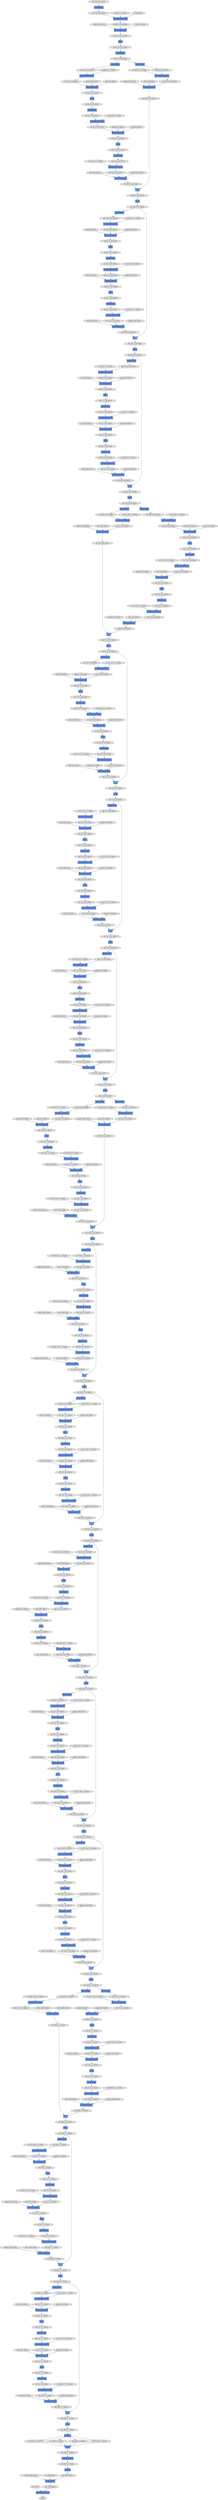 digraph graphname{rankdir=TB;47339534745680 [label="(64, 256, 4, 14), float32",shape="octagon",fillcolor="#E0E0E0",style="filled"];47339534942352 [label="(64, 2048, 2, 7), float32",shape="octagon",fillcolor="#E0E0E0",style="filled"];47339534909648 [label="(64, 512, 2, 7), float32",shape="octagon",fillcolor="#E0E0E0",style="filled"];47339534909776 [label="BatchNormalization",shape="record",fillcolor="#6495ED",style="filled"];47339534909904 [label="(64, 512, 2, 7), float32",shape="octagon",fillcolor="#E0E0E0",style="filled"];47337652355600 [label="W: (128, 512, 1, 1), float32",shape="octagon",fillcolor="#E0E0E0",style="filled"];47339534942928 [label="(64, 2048, 2, 7), float32",shape="octagon",fillcolor="#E0E0E0",style="filled"];47339534746384 [label="(64, 256, 4, 14), float32",shape="octagon",fillcolor="#E0E0E0",style="filled"];47339534943056 [label="(64, 2048, 2, 7), float32",shape="octagon",fillcolor="#E0E0E0",style="filled"];47339534910288 [label="(64, 512, 2, 7), float32",shape="octagon",fillcolor="#E0E0E0",style="filled"];47337586525008 [label="Convolution2DFunction",shape="record",fillcolor="#6495ED",style="filled"];47339534746512 [label="BatchNormalization",shape="record",fillcolor="#6495ED",style="filled"];47337652356048 [label="gamma: (128), float32",shape="octagon",fillcolor="#E0E0E0",style="filled"];47339534746640 [label="(64, 256, 4, 14), float32",shape="octagon",fillcolor="#E0E0E0",style="filled"];47339534746768 [label="BatchNormalization",shape="record",fillcolor="#6495ED",style="filled"];47339534943504 [label="(64, 2048, 2, 7), float32",shape="octagon",fillcolor="#E0E0E0",style="filled"];47339534746896 [label="(64, 256, 4, 14), float32",shape="octagon",fillcolor="#E0E0E0",style="filled"];47337652356368 [label="beta: (128), float32",shape="octagon",fillcolor="#E0E0E0",style="filled"];47339534943568 [label="(64), int32",shape="octagon",fillcolor="#E0E0E0",style="filled"];47339534910928 [label="Convolution2DFunction",shape="record",fillcolor="#6495ED",style="filled"];47339534943760 [label="(64, 2048, 2, 7), float32",shape="octagon",fillcolor="#E0E0E0",style="filled"];47339534910992 [label="(64, 512, 2, 7), float32",shape="octagon",fillcolor="#E0E0E0",style="filled"];47339534911120 [label="ReLU",shape="record",fillcolor="#6495ED",style="filled"];47339534747280 [label="(64, 256, 4, 14), float32",shape="octagon",fillcolor="#E0E0E0",style="filled"];47337652356752 [label="W: (128, 128, 3, 3), float32",shape="octagon",fillcolor="#E0E0E0",style="filled"];47339534911248 [label="(64, 512, 2, 7), float32",shape="octagon",fillcolor="#E0E0E0",style="filled"];47339534944080 [label="(64, 2048, 2, 7), float32",shape="octagon",fillcolor="#E0E0E0",style="filled"];47339534911376 [label="_ + _",shape="record",fillcolor="#6495ED",style="filled"];47339534944208 [label="(64, 2048, 8, 7), float32",shape="octagon",fillcolor="#E0E0E0",style="filled"];47339534911504 [label="(64, 512, 2, 7), float32",shape="octagon",fillcolor="#E0E0E0",style="filled"];47337652357200 [label="gamma: (128), float32",shape="octagon",fillcolor="#E0E0E0",style="filled"];47339534911696 [label="ReLU",shape="record",fillcolor="#6495ED",style="filled"];47339534911760 [label="HaloExchange",shape="record",fillcolor="#6495ED",style="filled"];47339534747920 [label="Convolution2DFunction",shape="record",fillcolor="#6495ED",style="filled"];47339534747984 [label="(64, 256, 4, 14), float32",shape="octagon",fillcolor="#E0E0E0",style="filled"];47339534911888 [label="(64, 2048, 2, 7), float32",shape="octagon",fillcolor="#E0E0E0",style="filled"];47337652357520 [label="beta: (128), float32",shape="octagon",fillcolor="#E0E0E0",style="filled"];47339534748112 [label="ReLU",shape="record",fillcolor="#6495ED",style="filled"];47339534944784 [label="LinearFunction",shape="record",fillcolor="#6495ED",style="filled"];47339534912016 [label="(64, 2048, 2, 7), float32",shape="octagon",fillcolor="#E0E0E0",style="filled"];47339534912080 [label="BatchNormalization",shape="record",fillcolor="#6495ED",style="filled"];47339534748240 [label="(64, 256, 4, 14), float32",shape="octagon",fillcolor="#E0E0E0",style="filled"];47339534944912 [label="(64, 2048, 2, 1), float32",shape="octagon",fillcolor="#E0E0E0",style="filled"];47339534748368 [label="_ + _",shape="record",fillcolor="#6495ED",style="filled"];47339534912272 [label="ReLU",shape="record",fillcolor="#6495ED",style="filled"];47337652357904 [label="W: (512, 128, 1, 1), float32",shape="octagon",fillcolor="#E0E0E0",style="filled"];47339534748496 [label="(64, 256, 4, 14), float32",shape="octagon",fillcolor="#E0E0E0",style="filled"];47339534945168 [label="(64, 1000), float32",shape="octagon",fillcolor="#E0E0E0",style="filled"];47339534912528 [label="Convolution2DFunction",shape="record",fillcolor="#6495ED",style="filled"];47339534748688 [label="ReLU",shape="record",fillcolor="#6495ED",style="filled"];47339534912592 [label="(64, 2048, 2, 7), float32",shape="octagon",fillcolor="#E0E0E0",style="filled"];47339534748752 [label="HaloExchange",shape="record",fillcolor="#6495ED",style="filled"];47339534748880 [label="(64, 1024, 4, 14), float32",shape="octagon",fillcolor="#E0E0E0",style="filled"];47337652358352 [label="gamma: (512), float32",shape="octagon",fillcolor="#E0E0E0",style="filled"];47339534945616 [label="(64, 4096), float32",shape="octagon",fillcolor="#E0E0E0",style="filled"];47339534749008 [label="(64, 1024, 4, 14), float32",shape="octagon",fillcolor="#E0E0E0",style="filled"];47339534749072 [label="BatchNormalization",shape="record",fillcolor="#6495ED",style="filled"];47337652358672 [label="beta: (512), float32",shape="octagon",fillcolor="#E0E0E0",style="filled"];47339534913104 [label="Concat",shape="record",fillcolor="#6495ED",style="filled"];47339534749264 [label="ReLU",shape="record",fillcolor="#6495ED",style="filled"];47339534913168 [label="(64, 2048, 2, 7), float32",shape="octagon",fillcolor="#E0E0E0",style="filled"];47337652223952 [label="gamma: (256), float32",shape="octagon",fillcolor="#E0E0E0",style="filled"];47339534946128 [label="float32",shape="octagon",fillcolor="#E0E0E0",style="filled"];47339534913360 [label="(64, 2048, 2, 7), float32",shape="octagon",fillcolor="#E0E0E0",style="filled"];47339534749520 [label="Convolution2DFunction",shape="record",fillcolor="#6495ED",style="filled"];47339534749584 [label="(64, 1024, 4, 14), float32",shape="octagon",fillcolor="#E0E0E0",style="filled"];47339534913488 [label="Convolution2DFunction",shape="record",fillcolor="#6495ED",style="filled"];47339527245904 [label="HaloExchange",shape="record",fillcolor="#6495ED",style="filled"];47339527245968 [label="ReLU",shape="record",fillcolor="#6495ED",style="filled"];47339534717136 [label="(64, 256, 4, 14), float32",shape="octagon",fillcolor="#E0E0E0",style="filled"];47339534717264 [label="BatchNormalization",shape="record",fillcolor="#6495ED",style="filled"];47337863582096 [label="gamma: (512), float32",shape="octagon",fillcolor="#E0E0E0",style="filled"];47339534717392 [label="(64, 256, 4, 14), float32",shape="octagon",fillcolor="#E0E0E0",style="filled"];47337591837200 [label="HaloExchange",shape="record",fillcolor="#6495ED",style="filled"];47339527246352 [label="BatchNormalization",shape="record",fillcolor="#6495ED",style="filled"];47339534717520 [label="Convolution2DFunction",shape="record",fillcolor="#6495ED",style="filled"];47339527246416 [label="(64, 64, 15, 56), float32",shape="octagon",fillcolor="#E0E0E0",style="filled"];47337591837328 [label="ReLU",shape="record",fillcolor="#6495ED",style="filled"];47337863582416 [label="beta: (512), float32",shape="octagon",fillcolor="#E0E0E0",style="filled"];47339534717648 [label="(64, 256, 4, 14), float32",shape="octagon",fillcolor="#E0E0E0",style="filled"];47339527246544 [label="HaloExchange",shape="record",fillcolor="#6495ED",style="filled"];47339534717968 [label="BatchNormalization",shape="record",fillcolor="#6495ED",style="filled"];47339527246864 [label="(64, 64, 15, 56), float32",shape="octagon",fillcolor="#E0E0E0",style="filled"];47337863582800 [label="W: (512, 512, 3, 3), float32",shape="octagon",fillcolor="#E0E0E0",style="filled"];47339534718032 [label="(64, 1024, 4, 14), float32",shape="octagon",fillcolor="#E0E0E0",style="filled"];47339527246992 [label="ReLU",shape="record",fillcolor="#6495ED",style="filled"];47339534718160 [label="(64, 512, 8, 28), float32",shape="octagon",fillcolor="#E0E0E0",style="filled"];47339534718224 [label="HaloExchange",shape="record",fillcolor="#6495ED",style="filled"];47339534718416 [label="BatchNormalization",shape="record",fillcolor="#6495ED",style="filled"];47337652289424 [label="W: (512, 256, 1, 1), float32",shape="octagon",fillcolor="#E0E0E0",style="filled"];47337863583248 [label="gamma: (512), float32",shape="octagon",fillcolor="#E0E0E0",style="filled"];47339527247440 [label="(64, 64, 15, 56), float32",shape="octagon",fillcolor="#E0E0E0",style="filled"];47339534718672 [label="ReLU",shape="record",fillcolor="#6495ED",style="filled"];47339534718736 [label="(64, 1024, 4, 14), float32",shape="octagon",fillcolor="#E0E0E0",style="filled"];47337863583568 [label="beta: (512), float32",shape="octagon",fillcolor="#E0E0E0",style="filled"];47339527247696 [label="(64, 64, 15, 56), float32",shape="octagon",fillcolor="#E0E0E0",style="filled"];47339534719120 [label="(64, 1024, 4, 14), float32",shape="octagon",fillcolor="#E0E0E0",style="filled"];47337863583952 [label="W: (2048, 512, 1, 1), float32",shape="octagon",fillcolor="#E0E0E0",style="filled"];47339534719184 [label="ReLU",shape="record",fillcolor="#6495ED",style="filled"];47339527248080 [label="HaloExchange",shape="record",fillcolor="#6495ED",style="filled"];47339534719248 [label="(64, 1024, 4, 14), float32",shape="octagon",fillcolor="#E0E0E0",style="filled"];47339527248144 [label="(64, 3, 62, 224), float32",shape="octagon",fillcolor="#E0E0E0",style="filled"];47339527248208 [label="Convolution2DFunction",shape="record",fillcolor="#6495ED",style="filled"];47339534719376 [label="(64, 1024, 4, 14), float32",shape="octagon",fillcolor="#E0E0E0",style="filled"];47339527248272 [label="Convolution2DFunction",shape="record",fillcolor="#6495ED",style="filled"];47339534719440 [label="Convolution2DFunction",shape="record",fillcolor="#6495ED",style="filled"];47339527248464 [label="(64, 64, 15, 56), float32",shape="octagon",fillcolor="#E0E0E0",style="filled"];47337863584400 [label="gamma: (2048), float32",shape="octagon",fillcolor="#E0E0E0",style="filled"];47339534719632 [label="Convolution2DFunction",shape="record",fillcolor="#6495ED",style="filled"];47339527248592 [label="ReLU",shape="record",fillcolor="#6495ED",style="filled"];47339527248784 [label="SoftmaxCrossEntropy",shape="record",fillcolor="#6495ED",style="filled"];47339534719888 [label="HaloExchange",shape="record",fillcolor="#6495ED",style="filled"];47337652132752 [label="W: (64, 3, 7, 7), float32",shape="octagon",fillcolor="#E0E0E0",style="filled"];47337863584720 [label="beta: (2048), float32",shape="octagon",fillcolor="#E0E0E0",style="filled"];47339534719952 [label="(64, 1024, 4, 14), float32",shape="octagon",fillcolor="#E0E0E0",style="filled"];47339527248848 [label="BatchNormalization",shape="record",fillcolor="#6495ED",style="filled"];47339527249232 [label="HaloExchange",shape="record",fillcolor="#6495ED",style="filled"];47339527249296 [label="Convolution2DFunction",shape="record",fillcolor="#6495ED",style="filled"];47339534720464 [label="HaloExchange",shape="record",fillcolor="#6495ED",style="filled"];47339527249360 [label="(64, 64, 31, 112), float32",shape="octagon",fillcolor="#E0E0E0",style="filled"];47337652133328 [label="gamma: (64), float32",shape="octagon",fillcolor="#E0E0E0",style="filled"];47337863585296 [label="W: (512, 2048, 1, 1), float32",shape="octagon",fillcolor="#E0E0E0",style="filled"];47339534720528 [label="(64, 1024, 4, 14), float32",shape="octagon",fillcolor="#E0E0E0",style="filled"];47339527249424 [label="(64, 64, 31, 112), float32",shape="octagon",fillcolor="#E0E0E0",style="filled"];47339527249552 [label="(64, 64, 31, 112), float32",shape="octagon",fillcolor="#E0E0E0",style="filled"];47339527249616 [label="Convolution2DFunction",shape="record",fillcolor="#6495ED",style="filled"];47339534720784 [label="HaloExchange",shape="record",fillcolor="#6495ED",style="filled"];47337652133648 [label="beta: (64), float32",shape="octagon",fillcolor="#E0E0E0",style="filled"];47339527249744 [label="(64, 64, 15, 56), float32",shape="octagon",fillcolor="#E0E0E0",style="filled"];47339527249808 [label="BatchNormalization",shape="record",fillcolor="#6495ED",style="filled"];47339534720976 [label="ReLU",shape="record",fillcolor="#6495ED",style="filled"];47337863585744 [label="gamma: (512), float32",shape="octagon",fillcolor="#E0E0E0",style="filled"];47339527249872 [label="(64, 64, 15, 56), float32",shape="octagon",fillcolor="#E0E0E0",style="filled"];47339534819408 [label="(64, 256, 4, 14), float32",shape="octagon",fillcolor="#E0E0E0",style="filled"];47339534786704 [label="HaloExchange",shape="record",fillcolor="#6495ED",style="filled"];47339534885072 [label="BatchNormalization",shape="record",fillcolor="#6495ED",style="filled"];47339534819536 [label="BatchNormalization",shape="record",fillcolor="#6495ED",style="filled"];47339534885136 [label="(64, 2048, 2, 7), float32",shape="octagon",fillcolor="#E0E0E0",style="filled"];47337863520528 [label="gamma: (256), float32",shape="octagon",fillcolor="#E0E0E0",style="filled"];47339534786832 [label="(64, 1024, 4, 14), float32",shape="octagon",fillcolor="#E0E0E0",style="filled"];47339534819664 [label="(64, 256, 4, 14), float32",shape="octagon",fillcolor="#E0E0E0",style="filled"];47339534688592 [label="Convolution2DFunction",shape="record",fillcolor="#6495ED",style="filled"];47339534885264 [label="(64, 1024, 4, 14), float32",shape="octagon",fillcolor="#E0E0E0",style="filled"];47339534786960 [label="(64, 1024, 4, 14), float32",shape="octagon",fillcolor="#E0E0E0",style="filled"];47339534688656 [label="(64, 512, 8, 28), float32",shape="octagon",fillcolor="#E0E0E0",style="filled"];47339534885328 [label="HaloExchange",shape="record",fillcolor="#6495ED",style="filled"];47337863520848 [label="beta: (256), float32",shape="octagon",fillcolor="#E0E0E0",style="filled"];47339534688848 [label="(64, 512, 8, 28), float32",shape="octagon",fillcolor="#E0E0E0",style="filled"];47339534885520 [label="BatchNormalization",shape="record",fillcolor="#6495ED",style="filled"];47339534787216 [label="Convolution2DFunction",shape="record",fillcolor="#6495ED",style="filled"];47339534820048 [label="(64, 256, 4, 14), float32",shape="octagon",fillcolor="#E0E0E0",style="filled"];47339534885776 [label="HaloExchange",shape="record",fillcolor="#6495ED",style="filled"];47339534787472 [label="BatchNormalization",shape="record",fillcolor="#6495ED",style="filled"];47339534885840 [label="(64, 2048, 2, 7), float32",shape="octagon",fillcolor="#E0E0E0",style="filled"];47337863521232 [label="W: (256, 256, 3, 3), float32",shape="octagon",fillcolor="#E0E0E0",style="filled"];47339534787536 [label="(64, 1024, 4, 14), float32",shape="octagon",fillcolor="#E0E0E0",style="filled"];47339534689232 [label="(64, 128, 8, 28), float32",shape="octagon",fillcolor="#E0E0E0",style="filled"];47339534886224 [label="(64, 2048, 2, 7), float32",shape="octagon",fillcolor="#E0E0E0",style="filled"];47339534689616 [label="ReLU",shape="record",fillcolor="#6495ED",style="filled"];47339534820752 [label="(64, 256, 4, 14), float32",shape="octagon",fillcolor="#E0E0E0",style="filled"];47337863521680 [label="gamma: (256), float32",shape="octagon",fillcolor="#E0E0E0",style="filled"];47339534886352 [label="(64, 2048, 2, 7), float32",shape="octagon",fillcolor="#E0E0E0",style="filled"];47339534788048 [label="HaloExchange",shape="record",fillcolor="#6495ED",style="filled"];47339534820880 [label="Convolution2DFunction",shape="record",fillcolor="#6495ED",style="filled"];47339534788112 [label="(64, 1024, 4, 14), float32",shape="octagon",fillcolor="#E0E0E0",style="filled"];47339534886480 [label="(64, 2048, 2, 7), float32",shape="octagon",fillcolor="#E0E0E0",style="filled"];47339534689872 [label="BatchNormalization",shape="record",fillcolor="#6495ED",style="filled"];47339534886544 [label="BatchNormalization",shape="record",fillcolor="#6495ED",style="filled"];47339534821008 [label="(64, 256, 4, 14), float32",shape="octagon",fillcolor="#E0E0E0",style="filled"];47339534689936 [label="(64, 128, 8, 28), float32",shape="octagon",fillcolor="#E0E0E0",style="filled"];47337863522000 [label="beta: (256), float32",shape="octagon",fillcolor="#E0E0E0",style="filled"];47339534788304 [label="(64, 1024, 4, 14), float32",shape="octagon",fillcolor="#E0E0E0",style="filled"];47339534690064 [label="Convolution2DFunction",shape="record",fillcolor="#6495ED",style="filled"];47339534886736 [label="Convolution2DFunction",shape="record",fillcolor="#6495ED",style="filled"];47339534821264 [label="(64, 256, 4, 14), float32",shape="octagon",fillcolor="#E0E0E0",style="filled"];47339534690192 [label="(64, 128, 8, 28), float32",shape="octagon",fillcolor="#E0E0E0",style="filled"];47339534788624 [label="ReLU",shape="record",fillcolor="#6495ED",style="filled"];47339534690320 [label="HaloExchange",shape="record",fillcolor="#6495ED",style="filled"];47339534886992 [label="HaloExchange",shape="record",fillcolor="#6495ED",style="filled"];47339534821456 [label="ReLU",shape="record",fillcolor="#6495ED",style="filled"];47337863522384 [label="W: (1024, 256, 1, 1), float32",shape="octagon",fillcolor="#E0E0E0",style="filled"];47339534788688 [label="(64, 256, 4, 14), float32",shape="octagon",fillcolor="#E0E0E0",style="filled"];47339534887056 [label="(64, 2048, 2, 7), float32",shape="octagon",fillcolor="#E0E0E0",style="filled"];47339534821520 [label="HaloExchange",shape="record",fillcolor="#6495ED",style="filled"];47339534690448 [label="(64, 128, 8, 28), float32",shape="octagon",fillcolor="#E0E0E0",style="filled"];47339534821584 [label="ReLU",shape="record",fillcolor="#6495ED",style="filled"];47339534821648 [label="(64, 1024, 4, 14), float32",shape="octagon",fillcolor="#E0E0E0",style="filled"];47339534821776 [label="(64, 1024, 4, 14), float32",shape="octagon",fillcolor="#E0E0E0",style="filled"];47339534821840 [label="BatchNormalization",shape="record",fillcolor="#6495ED",style="filled"];47339534789072 [label="Convolution2DFunction",shape="record",fillcolor="#6495ED",style="filled"];47339534690768 [label="HaloExchange",shape="record",fillcolor="#6495ED",style="filled"];47337863522832 [label="gamma: (1024), float32",shape="octagon",fillcolor="#E0E0E0",style="filled"];47339534690832 [label="(64, 128, 8, 28), float32",shape="octagon",fillcolor="#E0E0E0",style="filled"];47339534887568 [label="HaloExchange",shape="record",fillcolor="#6495ED",style="filled"];47339534822032 [label="ReLU",shape="record",fillcolor="#6495ED",style="filled"];47339534887632 [label="(64, 2048, 2, 7), float32",shape="octagon",fillcolor="#E0E0E0",style="filled"];47339534789328 [label="BatchNormalization",shape="record",fillcolor="#6495ED",style="filled"];47339534789392 [label="(64, 256, 4, 14), float32",shape="octagon",fillcolor="#E0E0E0",style="filled"];47337863523152 [label="beta: (1024), float32",shape="octagon",fillcolor="#E0E0E0",style="filled"];47339534822288 [label="Convolution2DFunction",shape="record",fillcolor="#6495ED",style="filled"];47339534789520 [label="_ + _",shape="record",fillcolor="#6495ED",style="filled"];47339534691216 [label="Convolution2DFunction",shape="record",fillcolor="#6495ED",style="filled"];47339534822352 [label="(64, 1024, 4, 14), float32",shape="octagon",fillcolor="#E0E0E0",style="filled"];47337866832848 [label="BatchNormalization",shape="record",fillcolor="#6495ED",style="filled"];47339534789648 [label="(64, 256, 4, 14), float32",shape="octagon",fillcolor="#E0E0E0",style="filled"];47339534888080 [label="ReLU",shape="record",fillcolor="#6495ED",style="filled"];47339534789776 [label="HaloExchange",shape="record",fillcolor="#6495ED",style="filled"];47339534691472 [label="BatchNormalization",shape="record",fillcolor="#6495ED",style="filled"];47339534888144 [label="(64, 512, 2, 7), float32",shape="octagon",fillcolor="#E0E0E0",style="filled"];47339534691536 [label="(64, 128, 8, 28), float32",shape="octagon",fillcolor="#E0E0E0",style="filled"];47339534789904 [label="(64, 256, 4, 14), float32",shape="octagon",fillcolor="#E0E0E0",style="filled"];47339534822864 [label="ReLU",shape="record",fillcolor="#6495ED",style="filled"];47337863523792 [label="W: (256, 1024, 1, 1), float32",shape="octagon",fillcolor="#E0E0E0",style="filled"];47339534691792 [label="(64, 128, 8, 28), float32",shape="octagon",fillcolor="#E0E0E0",style="filled"];47337866833360 [label="HaloExchange",shape="record",fillcolor="#6495ED",style="filled"];47339534822928 [label="(64, 1024, 4, 14), float32",shape="octagon",fillcolor="#E0E0E0",style="filled"];47339534888528 [label="ReLU",shape="record",fillcolor="#6495ED",style="filled"];47339534790224 [label="ReLU",shape="record",fillcolor="#6495ED",style="filled"];47339534691920 [label="_ + _",shape="record",fillcolor="#6495ED",style="filled"];47339534790288 [label="(64, 256, 4, 14), float32",shape="octagon",fillcolor="#E0E0E0",style="filled"];47339534823120 [label="(64, 1024, 4, 14), float32",shape="octagon",fillcolor="#E0E0E0",style="filled"];47339534692048 [label="(64, 128, 8, 28), float32",shape="octagon",fillcolor="#E0E0E0",style="filled"];47339534823184 [label="HaloExchange",shape="record",fillcolor="#6495ED",style="filled"];47339534888784 [label="Convolution2DFunction",shape="record",fillcolor="#6495ED",style="filled"];47339534823248 [label="Convolution2DFunction",shape="record",fillcolor="#6495ED",style="filled"];47339534888848 [label="(64, 512, 2, 7), float32",shape="octagon",fillcolor="#E0E0E0",style="filled"];47337863524240 [label="gamma: (256), float32",shape="octagon",fillcolor="#E0E0E0",style="filled"];47339534692304 [label="ReLU",shape="record",fillcolor="#6495ED",style="filled"];47337863458896 [label="gamma: (1024), float32",shape="octagon",fillcolor="#E0E0E0",style="filled"];47339527942224 [label="(64, 512, 8, 28), float32",shape="octagon",fillcolor="#E0E0E0",style="filled"];47339527942288 [label="(64, 512, 8, 28), float32",shape="octagon",fillcolor="#E0E0E0",style="filled"];47339527286928 [label="_ + _",shape="record",fillcolor="#6495ED",style="filled"];47339527942352 [label="(64, 512, 8, 28), float32",shape="octagon",fillcolor="#E0E0E0",style="filled"];47339527942416 [label="BatchNormalization",shape="record",fillcolor="#6495ED",style="filled"];47337863557456 [label="W: (512, 512, 3, 3), float32",shape="octagon",fillcolor="#E0E0E0",style="filled"];47337652334928 [label="beta: (512), float32",shape="octagon",fillcolor="#E0E0E0",style="filled"];47339527287120 [label="ReLU",shape="record",fillcolor="#6495ED",style="filled"];47337863459216 [label="beta: (1024), float32",shape="octagon",fillcolor="#E0E0E0",style="filled"];47339527287248 [label="BatchNormalization",shape="record",fillcolor="#6495ED",style="filled"];47339527942736 [label="(64, 512, 8, 28), float32",shape="octagon",fillcolor="#E0E0E0",style="filled"];47339527287376 [label="(64, 256, 15, 56), float32",shape="octagon",fillcolor="#E0E0E0",style="filled"];47339527287440 [label="(64, 64, 15, 56), float32",shape="octagon",fillcolor="#E0E0E0",style="filled"];47339527942864 [label="HaloExchange",shape="record",fillcolor="#6495ED",style="filled"];47337863557904 [label="gamma: (512), float32",shape="octagon",fillcolor="#E0E0E0",style="filled"];47339527942928 [label="HaloExchange",shape="record",fillcolor="#6495ED",style="filled"];47339527942992 [label="(64, 512, 8, 28), float32",shape="octagon",fillcolor="#E0E0E0",style="filled"];47337652335504 [label="W: (128, 512, 1, 1), float32",shape="octagon",fillcolor="#E0E0E0",style="filled"];47337863459792 [label="W: (256, 1024, 1, 1), float32",shape="octagon",fillcolor="#E0E0E0",style="filled"];47339527943184 [label="(64, 128, 8, 28), float32",shape="octagon",fillcolor="#E0E0E0",style="filled"];47337863558224 [label="beta: (512), float32",shape="octagon",fillcolor="#E0E0E0",style="filled"];47339527287888 [label="(64, 256, 15, 56), float32",shape="octagon",fillcolor="#E0E0E0",style="filled"];47339527943312 [label="(64, 128, 8, 28), float32",shape="octagon",fillcolor="#E0E0E0",style="filled"];47337652335952 [label="gamma: (128), float32",shape="octagon",fillcolor="#E0E0E0",style="filled"];47337863460240 [label="gamma: (256), float32",shape="octagon",fillcolor="#E0E0E0",style="filled"];47337863558608 [label="W: (2048, 512, 1, 1), float32",shape="octagon",fillcolor="#E0E0E0",style="filled"];47339527943632 [label="Convolution2DFunction",shape="record",fillcolor="#6495ED",style="filled"];47339527288272 [label="(64, 64, 15, 56), float32",shape="octagon",fillcolor="#E0E0E0",style="filled"];47339527943696 [label="(64, 128, 8, 28), float32",shape="octagon",fillcolor="#E0E0E0",style="filled"];47339527288400 [label="(64, 64, 15, 56), float32",shape="octagon",fillcolor="#E0E0E0",style="filled"];47339527943824 [label="(64, 128, 8, 28), float32",shape="octagon",fillcolor="#E0E0E0",style="filled"];47337652336272 [label="beta: (128), float32",shape="octagon",fillcolor="#E0E0E0",style="filled"];47339527288464 [label="(64, 64, 15, 56), float32",shape="octagon",fillcolor="#E0E0E0",style="filled"];47337863460560 [label="beta: (256), float32",shape="octagon",fillcolor="#E0E0E0",style="filled"];47339527288528 [label="Convolution2DFunction",shape="record",fillcolor="#6495ED",style="filled"];47339527943952 [label="ReLU",shape="record",fillcolor="#6495ED",style="filled"];47339527288592 [label="(64, 64, 15, 56), float32",shape="octagon",fillcolor="#E0E0E0",style="filled"];47339527944016 [label="(64, 128, 8, 28), float32",shape="octagon",fillcolor="#E0E0E0",style="filled"];47339527288656 [label="HaloExchange",shape="record",fillcolor="#6495ED",style="filled"];47337863559056 [label="gamma: (2048), float32",shape="octagon",fillcolor="#E0E0E0",style="filled"];47339527288784 [label="(64, 64, 15, 56), float32",shape="octagon",fillcolor="#E0E0E0",style="filled"];47339527944208 [label="Convolution2DFunction",shape="record",fillcolor="#6495ED",style="filled"];47337652336656 [label="W: (128, 128, 3, 3), float32",shape="octagon",fillcolor="#E0E0E0",style="filled"];47337863460944 [label="W: (256, 256, 3, 3), float32",shape="octagon",fillcolor="#E0E0E0",style="filled"];47339527288976 [label="ReLU",shape="record",fillcolor="#6495ED",style="filled"];47337863559376 [label="beta: (2048), float32",shape="octagon",fillcolor="#E0E0E0",style="filled"];47339527944464 [label="BatchNormalization",shape="record",fillcolor="#6495ED",style="filled"];47339527289104 [label="Convolution2DFunction",shape="record",fillcolor="#6495ED",style="filled"];47339527944528 [label="(64, 128, 8, 28), float32",shape="octagon",fillcolor="#E0E0E0",style="filled"];47339527289168 [label="(64, 64, 15, 56), float32",shape="octagon",fillcolor="#E0E0E0",style="filled"];47339527944592 [label="(64, 128, 8, 28), float32",shape="octagon",fillcolor="#E0E0E0",style="filled"];47339527289232 [label="ReLU",shape="record",fillcolor="#6495ED",style="filled"];47339527944656 [label="ReLU",shape="record",fillcolor="#6495ED",style="filled"];47337652337104 [label="gamma: (128), float32",shape="octagon",fillcolor="#E0E0E0",style="filled"];47337863461392 [label="gamma: (256), float32",shape="octagon",fillcolor="#E0E0E0",style="filled"];47337863559760 [label="W: (2048, 1024, 1, 1), float32",shape="octagon",fillcolor="#E0E0E0",style="filled"];47339527944784 [label="_ + _",shape="record",fillcolor="#6495ED",style="filled"];47339527944912 [label="(64, 128, 8, 28), float32",shape="octagon",fillcolor="#E0E0E0",style="filled"];47339527289552 [label="BatchNormalization",shape="record",fillcolor="#6495ED",style="filled"];47337652337424 [label="beta: (128), float32",shape="octagon",fillcolor="#E0E0E0",style="filled"];47337863461712 [label="beta: (256), float32",shape="octagon",fillcolor="#E0E0E0",style="filled"];47339527289680 [label="BatchNormalization",shape="record",fillcolor="#6495ED",style="filled"];47339527945104 [label="ReLU",shape="record",fillcolor="#6495ED",style="filled"];47339527945168 [label="HaloExchange",shape="record",fillcolor="#6495ED",style="filled"];47337863560208 [label="gamma: (2048), float32",shape="octagon",fillcolor="#E0E0E0",style="filled"];47339527289872 [label="(64, 64, 15, 56), float32",shape="octagon",fillcolor="#E0E0E0",style="filled"];47339527945296 [label="(64, 512, 8, 28), float32",shape="octagon",fillcolor="#E0E0E0",style="filled"];47337652337808 [label="W: (512, 128, 1, 1), float32",shape="octagon",fillcolor="#E0E0E0",style="filled"];47337863462096 [label="W: (1024, 256, 1, 1), float32",shape="octagon",fillcolor="#E0E0E0",style="filled"];47339527945424 [label="(64, 512, 8, 28), float32",shape="octagon",fillcolor="#E0E0E0",style="filled"];47339527945488 [label="BatchNormalization",shape="record",fillcolor="#6495ED",style="filled"];47337863560528 [label="beta: (2048), float32",shape="octagon",fillcolor="#E0E0E0",style="filled"];47339527290192 [label="(64, 256, 15, 56), float32",shape="octagon",fillcolor="#E0E0E0",style="filled"];47339527290256 [label="Convolution2DFunction",shape="record",fillcolor="#6495ED",style="filled"];47339527945680 [label="ReLU",shape="record",fillcolor="#6495ED",style="filled"];47337652338256 [label="gamma: (512), float32",shape="octagon",fillcolor="#E0E0E0",style="filled"];47337863462544 [label="gamma: (1024), float32",shape="octagon",fillcolor="#E0E0E0",style="filled"];47339527945936 [label="Convolution2DFunction",shape="record",fillcolor="#6495ED",style="filled"];47339527946000 [label="(64, 512, 8, 28), float32",shape="octagon",fillcolor="#E0E0E0",style="filled"];47337863561104 [label="W: (512, 2048, 1, 1), float32",shape="octagon",fillcolor="#E0E0E0",style="filled"];47337652338576 [label="beta: (512), float32",shape="octagon",fillcolor="#E0E0E0",style="filled"];47337863462864 [label="beta: (1024), float32",shape="octagon",fillcolor="#E0E0E0",style="filled"];47337863495888 [label="W: (256, 1024, 1, 1), float32",shape="octagon",fillcolor="#E0E0E0",style="filled"];47337652371664 [label="W: (256, 512, 1, 1), float32",shape="octagon",fillcolor="#E0E0E0",style="filled"];47337652208144 [label="W: (64, 64, 1, 1), float32",shape="octagon",fillcolor="#E0E0E0",style="filled"];47337863496336 [label="gamma: (256), float32",shape="octagon",fillcolor="#E0E0E0",style="filled"];47337652372112 [label="gamma: (256), float32",shape="octagon",fillcolor="#E0E0E0",style="filled"];47337652208528 [label="gamma: (64), float32",shape="octagon",fillcolor="#E0E0E0",style="filled"];47337863496656 [label="beta: (256), float32",shape="octagon",fillcolor="#E0E0E0",style="filled"];47337652372432 [label="beta: (256), float32",shape="octagon",fillcolor="#E0E0E0",style="filled"];47337652208848 [label="beta: (64), float32",shape="octagon",fillcolor="#E0E0E0",style="filled"];47337863497040 [label="W: (256, 256, 3, 3), float32",shape="octagon",fillcolor="#E0E0E0",style="filled"];47337652372816 [label="W: (256, 256, 3, 3), float32",shape="octagon",fillcolor="#E0E0E0",style="filled"];47337652209232 [label="W: (64, 64, 3, 3), float32",shape="octagon",fillcolor="#E0E0E0",style="filled"];47337863497488 [label="gamma: (256), float32",shape="octagon",fillcolor="#E0E0E0",style="filled"];47337652373264 [label="gamma: (256), float32",shape="octagon",fillcolor="#E0E0E0",style="filled"];47337652209680 [label="gamma: (64), float32",shape="octagon",fillcolor="#E0E0E0",style="filled"];47337863497808 [label="beta: (256), float32",shape="octagon",fillcolor="#E0E0E0",style="filled"];47337652373584 [label="beta: (256), float32",shape="octagon",fillcolor="#E0E0E0",style="filled"];47337652210000 [label="beta: (64), float32",shape="octagon",fillcolor="#E0E0E0",style="filled"];47337863498192 [label="W: (1024, 256, 1, 1), float32",shape="octagon",fillcolor="#E0E0E0",style="filled"];47337652373968 [label="W: (1024, 256, 1, 1), float32",shape="octagon",fillcolor="#E0E0E0",style="filled"];47337652210384 [label="W: (256, 64, 1, 1), float32",shape="octagon",fillcolor="#E0E0E0",style="filled"];47337863498640 [label="gamma: (1024), float32",shape="octagon",fillcolor="#E0E0E0",style="filled"];47337652374416 [label="gamma: (1024), float32",shape="octagon",fillcolor="#E0E0E0",style="filled"];47337652210832 [label="gamma: (256), float32",shape="octagon",fillcolor="#E0E0E0",style="filled"];47337863498960 [label="beta: (1024), float32",shape="octagon",fillcolor="#E0E0E0",style="filled"];47337652374736 [label="beta: (1024), float32",shape="octagon",fillcolor="#E0E0E0",style="filled"];47339527195984 [label="(64, 3, 56, 224), float32",shape="octagon",fillcolor="#E0E0E0",style="filled"];47339527196048 [label="Convolution2DFunction",shape="record",fillcolor="#6495ED",style="filled"];47337652211152 [label="beta: (256), float32",shape="octagon",fillcolor="#E0E0E0",style="filled"];47339527196112 [label="HaloExchange",shape="record",fillcolor="#6495ED",style="filled"];47337652375120 [label="W: (1024, 512, 1, 1), float32",shape="octagon",fillcolor="#E0E0E0",style="filled"];47339527196368 [label="MaxPoolingND",shape="record",fillcolor="#6495ED",style="filled"];47337863499536 [label="W: (256, 1024, 1, 1), float32",shape="octagon",fillcolor="#E0E0E0",style="filled"];47339527196496 [label="_ + _",shape="record",fillcolor="#6495ED",style="filled"];47337652211536 [label="W: (256, 64, 1, 1), float32",shape="octagon",fillcolor="#E0E0E0",style="filled"];47339534700624 [label="(64, 512, 8, 28), float32",shape="octagon",fillcolor="#E0E0E0",style="filled"];47339527917648 [label="HaloExchange",shape="record",fillcolor="#6495ED",style="filled"];47339527884880 [label="(64, 256, 15, 56), float32",shape="octagon",fillcolor="#E0E0E0",style="filled"];47339534700688 [label="(64, 512, 8, 28), float32",shape="octagon",fillcolor="#E0E0E0",style="filled"];47339527917712 [label="(64, 128, 8, 28), float32",shape="octagon",fillcolor="#E0E0E0",style="filled"];47339527884944 [label="(64, 256, 15, 56), float32",shape="octagon",fillcolor="#E0E0E0",style="filled"];47339534930192 [label="(64, 512, 2, 7), float32",shape="octagon",fillcolor="#E0E0E0",style="filled"];47339534700816 [label="(64, 512, 8, 28), float32",shape="octagon",fillcolor="#E0E0E0",style="filled"];47339527885072 [label="HaloExchange",shape="record",fillcolor="#6495ED",style="filled"];47339534700880 [label="BatchNormalization",shape="record",fillcolor="#6495ED",style="filled"];47339527885136 [label="Convolution2DFunction",shape="record",fillcolor="#6495ED",style="filled"];47339534799248 [label="(64, 256, 4, 14), float32",shape="octagon",fillcolor="#E0E0E0",style="filled"];47339527917968 [label="BatchNormalization",shape="record",fillcolor="#6495ED",style="filled"];47337652310416 [label="gamma: (512), float32",shape="octagon",fillcolor="#E0E0E0",style="filled"];47339527885200 [label="(64, 256, 15, 56), float32",shape="octagon",fillcolor="#E0E0E0",style="filled"];47337863544720 [label="beta: (512), float32",shape="octagon",fillcolor="#E0E0E0",style="filled"];47339527918032 [label="(64, 128, 8, 28), float32",shape="octagon",fillcolor="#E0E0E0",style="filled"];47339534799376 [label="BatchNormalization",shape="record",fillcolor="#6495ED",style="filled"];47339534864976 [label="(64, 1024, 4, 14), float32",shape="octagon",fillcolor="#E0E0E0",style="filled"];47339527918160 [label="(64, 128, 8, 28), float32",shape="octagon",fillcolor="#E0E0E0",style="filled"];47339527885392 [label="(64, 64, 15, 56), float32",shape="octagon",fillcolor="#E0E0E0",style="filled"];47339534799504 [label="(64, 256, 4, 14), float32",shape="octagon",fillcolor="#E0E0E0",style="filled"];47339527918224 [label="(64, 512, 8, 28), float32",shape="octagon",fillcolor="#E0E0E0",style="filled"];47339527885456 [label="BatchNormalization",shape="record",fillcolor="#6495ED",style="filled"];47337652310736 [label="beta: (512), float32",shape="octagon",fillcolor="#E0E0E0",style="filled"];47339527885520 [label="(64, 64, 15, 56), float32",shape="octagon",fillcolor="#E0E0E0",style="filled"];47339534701328 [label="BatchNormalization",shape="record",fillcolor="#6495ED",style="filled"];47339527918352 [label="(64, 512, 8, 28), float32",shape="octagon",fillcolor="#E0E0E0",style="filled"];47339527885584 [label="_ + _",shape="record",fillcolor="#6495ED",style="filled"];47339534701392 [label="(64, 512, 8, 28), float32",shape="octagon",fillcolor="#E0E0E0",style="filled"];47339534799760 [label="(64, 256, 4, 14), float32",shape="octagon",fillcolor="#E0E0E0",style="filled"];47339527918480 [label="(64, 256, 15, 56), float32",shape="octagon",fillcolor="#E0E0E0",style="filled"];47339534930896 [label="(64, 512, 2, 7), float32",shape="octagon",fillcolor="#E0E0E0",style="filled"];47339527918544 [label="BatchNormalization",shape="record",fillcolor="#6495ED",style="filled"];47339527885840 [label="HaloExchange",shape="record",fillcolor="#6495ED",style="filled"];47339534931024 [label="BatchNormalization",shape="record",fillcolor="#6495ED",style="filled"];47339534865488 [label="(64, 512, 2, 7), float32",shape="octagon",fillcolor="#E0E0E0",style="filled"];47339534799952 [label="_ + _",shape="record",fillcolor="#6495ED",style="filled"];47339527885904 [label="(64, 64, 15, 56), float32",shape="octagon",fillcolor="#E0E0E0",style="filled"];47339534800016 [label="HaloExchange",shape="record",fillcolor="#6495ED",style="filled"];47339534931152 [label="(64, 512, 2, 7), float32",shape="octagon",fillcolor="#E0E0E0",style="filled"];47339527918800 [label="_ + _",shape="record",fillcolor="#6495ED",style="filled"];47339527886032 [label="(64, 64, 15, 56), float32",shape="octagon",fillcolor="#E0E0E0",style="filled"];47339534800144 [label="(64, 1024, 4, 14), float32",shape="octagon",fillcolor="#E0E0E0",style="filled"];47337652311312 [label="W: (128, 512, 1, 1), float32",shape="octagon",fillcolor="#E0E0E0",style="filled"];47339527918864 [label="(64, 512, 8, 28), float32",shape="octagon",fillcolor="#E0E0E0",style="filled"];47339534701904 [label="AllGather",shape="record",fillcolor="#6495ED",style="filled"];47339534931280 [label="HaloExchange",shape="record",fillcolor="#6495ED",style="filled"];47339527918928 [label="HaloExchange",shape="record",fillcolor="#6495ED",style="filled"];47339527886160 [label="Convolution2DFunction",shape="record",fillcolor="#6495ED",style="filled"];47339534800272 [label="(64, 1024, 4, 14), float32",shape="octagon",fillcolor="#E0E0E0",style="filled"];47339534701968 [label="(64, 512, 8, 28), float32",shape="octagon",fillcolor="#E0E0E0",style="filled"];47339527918992 [label="ReLU",shape="record",fillcolor="#6495ED",style="filled"];47339527886224 [label="(64, 64, 15, 56), float32",shape="octagon",fillcolor="#E0E0E0",style="filled"];47339534931408 [label="(64, 512, 2, 7), float32",shape="octagon",fillcolor="#E0E0E0",style="filled"];47339534865872 [label="_ + _",shape="record",fillcolor="#6495ED",style="filled"];47339534800336 [label="BatchNormalization",shape="record",fillcolor="#6495ED",style="filled"];47339527919056 [label="ReLU",shape="record",fillcolor="#6495ED",style="filled"];47339527919120 [label="(64, 512, 8, 28), float32",shape="octagon",fillcolor="#E0E0E0",style="filled"];47339527886288 [label="ReLU",shape="record",fillcolor="#6495ED",style="filled"];47339527886352 [label="(64, 64, 15, 56), float32",shape="octagon",fillcolor="#E0E0E0",style="filled"];47339527919184 [label="(64, 512, 8, 28), float32",shape="octagon",fillcolor="#E0E0E0",style="filled"];47339527886416 [label="Convolution2DFunction",shape="record",fillcolor="#6495ED",style="filled"];47339534800528 [label="HaloExchange",shape="record",fillcolor="#6495ED",style="filled"];47339527919248 [label="HaloExchange",shape="record",fillcolor="#6495ED",style="filled"];47339534866128 [label="BatchNormalization",shape="record",fillcolor="#6495ED",style="filled"];47337652311760 [label="gamma: (128), float32",shape="octagon",fillcolor="#E0E0E0",style="filled"];47339527919312 [label="Convolution2DFunction",shape="record",fillcolor="#6495ED",style="filled"];47339534866192 [label="(64, 512, 2, 7), float32",shape="octagon",fillcolor="#E0E0E0",style="filled"];47339534931792 [label="(64, 512, 2, 7), float32",shape="octagon",fillcolor="#E0E0E0",style="filled"];47339527886672 [label="BatchNormalization",shape="record",fillcolor="#6495ED",style="filled"];47339534866320 [label="Convolution2DFunction",shape="record",fillcolor="#6495ED",style="filled"];47339534800784 [label="Convolution2DFunction",shape="record",fillcolor="#6495ED",style="filled"];47339534702480 [label="(64, 256, 4, 14), float32",shape="octagon",fillcolor="#E0E0E0",style="filled"];47339527886736 [label="(64, 64, 15, 56), float32",shape="octagon",fillcolor="#E0E0E0",style="filled"];47339534800848 [label="(64, 1024, 4, 14), float32",shape="octagon",fillcolor="#E0E0E0",style="filled"];47339527919568 [label="HaloExchange",shape="record",fillcolor="#6495ED",style="filled"];47339534866448 [label="(64, 512, 2, 7), float32",shape="octagon",fillcolor="#E0E0E0",style="filled"];47337652312080 [label="beta: (128), float32",shape="octagon",fillcolor="#E0E0E0",style="filled"];47339527919632 [label="(64, 512, 8, 28), float32",shape="octagon",fillcolor="#E0E0E0",style="filled"];47339527886864 [label="(64, 64, 15, 56), float32",shape="octagon",fillcolor="#E0E0E0",style="filled"];47339527886928 [label="HaloExchange",shape="record",fillcolor="#6495ED",style="filled"];47339534866576 [label="HaloExchange",shape="record",fillcolor="#6495ED",style="filled"];47339527886992 [label="(64, 256, 15, 56), float32",shape="octagon",fillcolor="#E0E0E0",style="filled"];47339534932176 [label="Convolution2DFunction",shape="record",fillcolor="#6495ED",style="filled"];47339527919824 [label="HaloExchange",shape="record",fillcolor="#6495ED",style="filled"];47339527887056 [label="(64, 256, 15, 56), float32",shape="octagon",fillcolor="#E0E0E0",style="filled"];47337582287056 [label="ReLU",shape="record",fillcolor="#6495ED",style="filled"];47339534866704 [label="(64, 512, 2, 7), float32",shape="octagon",fillcolor="#E0E0E0",style="filled"];47339534702864 [label="HaloExchange",shape="record",fillcolor="#6495ED",style="filled"];47339527919888 [label="(64, 512, 8, 28), float32",shape="octagon",fillcolor="#E0E0E0",style="filled"];47339527887120 [label="(64, 256, 15, 56), float32",shape="octagon",fillcolor="#E0E0E0",style="filled"];47339527919952 [label="(64, 128, 8, 28), float32",shape="octagon",fillcolor="#E0E0E0",style="filled"];47339527887184 [label="BatchNormalization",shape="record",fillcolor="#6495ED",style="filled"];47337652312464 [label="W: (128, 128, 3, 3), float32",shape="octagon",fillcolor="#E0E0E0",style="filled"];47339527920016 [label="ReLU",shape="record",fillcolor="#6495ED",style="filled"];47339527887248 [label="BatchNormalization",shape="record",fillcolor="#6495ED",style="filled"];47339534932432 [label="BatchNormalization",shape="record",fillcolor="#6495ED",style="filled"];47339534801360 [label="HaloExchange",shape="record",fillcolor="#6495ED",style="filled"];47339527920080 [label="Convolution2DFunction",shape="record",fillcolor="#6495ED",style="filled"];47339534932496 [label="(64, 512, 2, 7), float32",shape="octagon",fillcolor="#E0E0E0",style="filled"];47339534801424 [label="(64, 1024, 4, 14), float32",shape="octagon",fillcolor="#E0E0E0",style="filled"];47339534703120 [label="Convolution2DFunction",shape="record",fillcolor="#6495ED",style="filled"];47339527920144 [label="(64, 128, 8, 28), float32",shape="octagon",fillcolor="#E0E0E0",style="filled"];47339534867024 [label="ReLU",shape="record",fillcolor="#6495ED",style="filled"];47339534703184 [label="(64, 256, 4, 14), float32",shape="octagon",fillcolor="#E0E0E0",style="filled"];47339527920208 [label="Convolution2DFunction",shape="record",fillcolor="#6495ED",style="filled"];47339534932624 [label="ReLU",shape="record",fillcolor="#6495ED",style="filled"];47339534867088 [label="(64, 512, 2, 7), float32",shape="octagon",fillcolor="#E0E0E0",style="filled"];47339527887504 [label="_ + _",shape="record",fillcolor="#6495ED",style="filled"];47339534801616 [label="(64, 1024, 4, 14), float32",shape="octagon",fillcolor="#E0E0E0",style="filled"];47339534703312 [label="_ + _",shape="record",fillcolor="#6495ED",style="filled"];47339527887568 [label="(64, 256, 15, 56), float32",shape="octagon",fillcolor="#E0E0E0",style="filled"];47339534932752 [label="(64, 512, 2, 7), float32",shape="octagon",fillcolor="#E0E0E0",style="filled"];47339534703440 [label="(64, 256, 4, 14), float32",shape="octagon",fillcolor="#E0E0E0",style="filled"];47339527920464 [label="BatchNormalization",shape="record",fillcolor="#6495ED",style="filled"];47337652312912 [label="gamma: (128), float32",shape="octagon",fillcolor="#E0E0E0",style="filled"];47339534932880 [label="_ + _",shape="record",fillcolor="#6495ED",style="filled"];47339527887760 [label="HaloExchange",shape="record",fillcolor="#6495ED",style="filled"];47339527920528 [label="(64, 128, 8, 28), float32",shape="octagon",fillcolor="#E0E0E0",style="filled"];47339534703568 [label="HaloExchange",shape="record",fillcolor="#6495ED",style="filled"];47339527887824 [label="(64, 256, 15, 56), float32",shape="octagon",fillcolor="#E0E0E0",style="filled"];47339534933008 [label="(64, 512, 2, 7), float32",shape="octagon",fillcolor="#E0E0E0",style="filled"];47339534867472 [label="Convolution2DFunction",shape="record",fillcolor="#6495ED",style="filled"];47339534801936 [label="ReLU",shape="record",fillcolor="#6495ED",style="filled"];47339527920656 [label="(64, 128, 8, 28), float32",shape="octagon",fillcolor="#E0E0E0",style="filled"];47339534802000 [label="(64, 256, 4, 14), float32",shape="octagon",fillcolor="#E0E0E0",style="filled"];47339534703696 [label="(64, 256, 4, 14), float32",shape="octagon",fillcolor="#E0E0E0",style="filled"];47339527887952 [label="ReLU",shape="record",fillcolor="#6495ED",style="filled"];47339527887888 [label="(64, 128, 8, 28), float32",shape="octagon",fillcolor="#E0E0E0",style="filled"];47339527920784 [label="ReLU",shape="record",fillcolor="#6495ED",style="filled"];47337652313232 [label="beta: (128), float32",shape="octagon",fillcolor="#E0E0E0",style="filled"];47339527888016 [label="HaloExchange",shape="record",fillcolor="#6495ED",style="filled"];47339527920848 [label="(64, 128, 8, 28), float32",shape="octagon",fillcolor="#E0E0E0",style="filled"];47339527888080 [label="(64, 128, 8, 28), float32",shape="octagon",fillcolor="#E0E0E0",style="filled"];47339534867728 [label="BatchNormalization",shape="record",fillcolor="#6495ED",style="filled"];47339527920912 [label="ReLU",shape="record",fillcolor="#6495ED",style="filled"];47339527888144 [label="Convolution2DFunction",shape="record",fillcolor="#6495ED",style="filled"];47339534867792 [label="(64, 512, 2, 7), float32",shape="octagon",fillcolor="#E0E0E0",style="filled"];47339527920976 [label="(64, 128, 8, 28), float32",shape="octagon",fillcolor="#E0E0E0",style="filled"];47339534933392 [label="(64, 2048, 2, 7), float32",shape="octagon",fillcolor="#E0E0E0",style="filled"];47339534704016 [label="ReLU",shape="record",fillcolor="#6495ED",style="filled"];47339527921040 [label="Convolution2DFunction",shape="record",fillcolor="#6495ED",style="filled"];47339534867920 [label="Convolution2DFunction",shape="record",fillcolor="#6495ED",style="filled"];47339534802384 [label="Convolution2DFunction",shape="record",fillcolor="#6495ED",style="filled"];47339534704080 [label="(64, 256, 4, 14), float32",shape="octagon",fillcolor="#E0E0E0",style="filled"];47339534933520 [label="(64, 2048, 2, 7), float32",shape="octagon",fillcolor="#E0E0E0",style="filled"];47337652313616 [label="W: (512, 128, 1, 1), float32",shape="octagon",fillcolor="#E0E0E0",style="filled"];47339527888400 [label="BatchNormalization",shape="record",fillcolor="#6495ED",style="filled"];47339534868048 [label="(64, 512, 2, 7), float32",shape="octagon",fillcolor="#E0E0E0",style="filled"];47339527888464 [label="(64, 128, 8, 28), float32",shape="octagon",fillcolor="#E0E0E0",style="filled"];47339527921296 [label="BatchNormalization",shape="record",fillcolor="#6495ED",style="filled"];47339534868176 [label="HaloExchange",shape="record",fillcolor="#6495ED",style="filled"];47339534802640 [label="BatchNormalization",shape="record",fillcolor="#6495ED",style="filled"];47339527921360 [label="(64, 128, 8, 28), float32",shape="octagon",fillcolor="#E0E0E0",style="filled"];47339527888592 [label="(64, 128, 8, 28), float32",shape="octagon",fillcolor="#E0E0E0",style="filled"];47339534802704 [label="(64, 256, 4, 14), float32",shape="octagon",fillcolor="#E0E0E0",style="filled"];47339534868304 [label="(64, 512, 2, 7), float32",shape="octagon",fillcolor="#E0E0E0",style="filled"];47339534704464 [label="Convolution2DFunction",shape="record",fillcolor="#6495ED",style="filled"];47339527921488 [label="(64, 128, 8, 28), float32",shape="octagon",fillcolor="#E0E0E0",style="filled"];47339527888720 [label="ReLU",shape="record",fillcolor="#6495ED",style="filled"];47339534802832 [label="ReLU",shape="record",fillcolor="#6495ED",style="filled"];47339527888784 [label="(64, 128, 8, 28), float32",shape="octagon",fillcolor="#E0E0E0",style="filled"];47339527921616 [label="BatchNormalization",shape="record",fillcolor="#6495ED",style="filled"];47337652314064 [label="gamma: (512), float32",shape="octagon",fillcolor="#E0E0E0",style="filled"];47339527888848 [label="Convolution2DFunction",shape="record",fillcolor="#6495ED",style="filled"];47337863602512 [label="beta: (512), float32",shape="octagon",fillcolor="#E0E0E0",style="filled"];47337652281680 [label="beta: (256), float32",shape="octagon",fillcolor="#E0E0E0",style="filled"];47337863602896 [label="W: (512, 512, 3, 3), float32",shape="octagon",fillcolor="#E0E0E0",style="filled"];47337591989072 [label="b: (64), float32",shape="octagon",fillcolor="#E0E0E0",style="filled"];47337652282256 [label="W: (64, 256, 1, 1), float32",shape="octagon",fillcolor="#E0E0E0",style="filled"];47337863603344 [label="gamma: (512), float32",shape="octagon",fillcolor="#E0E0E0",style="filled"];47337652282704 [label="gamma: (64), float32",shape="octagon",fillcolor="#E0E0E0",style="filled"];47337863603664 [label="beta: (512), float32",shape="octagon",fillcolor="#E0E0E0",style="filled"];47337652283024 [label="beta: (64), float32",shape="octagon",fillcolor="#E0E0E0",style="filled"];47337863604048 [label="W: (2048, 512, 1, 1), float32",shape="octagon",fillcolor="#E0E0E0",style="filled"];47337652283408 [label="W: (64, 64, 3, 3), float32",shape="octagon",fillcolor="#E0E0E0",style="filled"];47337863604496 [label="gamma: (2048), float32",shape="octagon",fillcolor="#E0E0E0",style="filled"];47337652283856 [label="gamma: (64), float32",shape="octagon",fillcolor="#E0E0E0",style="filled"];47337863604816 [label="beta: (2048), float32",shape="octagon",fillcolor="#E0E0E0",style="filled"];47337652284176 [label="beta: (64), float32",shape="octagon",fillcolor="#E0E0E0",style="filled"];47337652284560 [label="W: (256, 64, 1, 1), float32",shape="octagon",fillcolor="#E0E0E0",style="filled"];47337863605456 [label="W: (1000, 4096), float32",shape="octagon",fillcolor="#E0E0E0",style="filled"];47337863605840 [label="b: (1000), float32",shape="octagon",fillcolor="#E0E0E0",style="filled"];47337652285008 [label="gamma: (256), float32",shape="octagon",fillcolor="#E0E0E0",style="filled"];47337652285328 [label="beta: (256), float32",shape="octagon",fillcolor="#E0E0E0",style="filled"];47337560469584 [label="HaloExchange",shape="record",fillcolor="#6495ED",style="filled"];47339534839952 [label="(64, 256, 4, 14), float32",shape="octagon",fillcolor="#E0E0E0",style="filled"];47337863541008 [label="beta: (256), float32",shape="octagon",fillcolor="#E0E0E0",style="filled"];47337652220240 [label="gamma: (256), float32",shape="octagon",fillcolor="#E0E0E0",style="filled"];47339534774736 [label="HaloExchange",shape="record",fillcolor="#6495ED",style="filled"];47339534774800 [label="(64, 1024, 4, 14), float32",shape="octagon",fillcolor="#E0E0E0",style="filled"];47337652285968 [label="W: (128, 256, 1, 1), float32",shape="octagon",fillcolor="#E0E0E0",style="filled"];47337863475792 [label="W: (256, 1024, 1, 1), float32",shape="octagon",fillcolor="#E0E0E0",style="filled"];47337863541392 [label="W: (256, 256, 3, 3), float32",shape="octagon",fillcolor="#E0E0E0",style="filled"];47337652220560 [label="beta: (256), float32",shape="octagon",fillcolor="#E0E0E0",style="filled"];47339534774992 [label="(64, 1024, 4, 14), float32",shape="octagon",fillcolor="#E0E0E0",style="filled"];47339534840656 [label="(64, 256, 4, 14), float32",shape="octagon",fillcolor="#E0E0E0",style="filled"];47339534840784 [label="BatchNormalization",shape="record",fillcolor="#6495ED",style="filled"];47337652286416 [label="gamma: (128), float32",shape="octagon",fillcolor="#E0E0E0",style="filled"];47339527762896 [label="HaloExchange",shape="record",fillcolor="#6495ED",style="filled"];47337863476240 [label="gamma: (256), float32",shape="octagon",fillcolor="#E0E0E0",style="filled"];47339534775376 [label="(64, 256, 4, 14), float32",shape="octagon",fillcolor="#E0E0E0",style="filled"];47337863541840 [label="gamma: (256), float32",shape="octagon",fillcolor="#E0E0E0",style="filled"];47339534840912 [label="(64, 256, 4, 14), float32",shape="octagon",fillcolor="#E0E0E0",style="filled"];47339534841040 [label="BatchNormalization",shape="record",fillcolor="#6495ED",style="filled"];47337652286736 [label="beta: (128), float32",shape="octagon",fillcolor="#E0E0E0",style="filled"];47339534841168 [label="(64, 256, 4, 14), float32",shape="octagon",fillcolor="#E0E0E0",style="filled"];47337863476560 [label="beta: (256), float32",shape="octagon",fillcolor="#E0E0E0",style="filled"];47337863542160 [label="beta: (256), float32",shape="octagon",fillcolor="#E0E0E0",style="filled"];47339534775760 [label="ReLU",shape="record",fillcolor="#6495ED",style="filled"];47337652221456 [label="W: (64, 256, 1, 1), float32",shape="octagon",fillcolor="#E0E0E0",style="filled"];47337652287120 [label="W: (128, 128, 3, 3), float32",shape="octagon",fillcolor="#E0E0E0",style="filled"];47339534841552 [label="(64, 256, 4, 14), float32",shape="octagon",fillcolor="#E0E0E0",style="filled"];47339534776016 [label="BatchNormalization",shape="record",fillcolor="#6495ED",style="filled"];47337863476944 [label="W: (256, 256, 3, 3), float32",shape="octagon",fillcolor="#E0E0E0",style="filled"];47337863542544 [label="W: (1024, 256, 1, 1), float32",shape="octagon",fillcolor="#E0E0E0",style="filled"];47339534776080 [label="(64, 256, 4, 14), float32",shape="octagon",fillcolor="#E0E0E0",style="filled"];47337652221776 [label="gamma: (64), float32",shape="octagon",fillcolor="#E0E0E0",style="filled"];47339534776208 [label="Convolution2DFunction",shape="record",fillcolor="#6495ED",style="filled"];47339534776336 [label="(64, 256, 4, 14), float32",shape="octagon",fillcolor="#E0E0E0",style="filled"];47337652287568 [label="gamma: (128), float32",shape="octagon",fillcolor="#E0E0E0",style="filled"];47339534776464 [label="HaloExchange",shape="record",fillcolor="#6495ED",style="filled"];47337863477392 [label="gamma: (256), float32",shape="octagon",fillcolor="#E0E0E0",style="filled"];47337652222096 [label="beta: (64), float32",shape="octagon",fillcolor="#E0E0E0",style="filled"];47337863542992 [label="gamma: (1024), float32",shape="octagon",fillcolor="#E0E0E0",style="filled"];47339534776592 [label="(64, 256, 4, 14), float32",shape="octagon",fillcolor="#E0E0E0",style="filled"];47339527764240 [label="BatchNormalization",shape="record",fillcolor="#6495ED",style="filled"];47339534842192 [label="Convolution2DFunction",shape="record",fillcolor="#6495ED",style="filled"];47337592060304 [label="AveragePooling2D",shape="record",fillcolor="#6495ED",style="filled"];47339534842256 [label="(64, 256, 4, 14), float32",shape="octagon",fillcolor="#E0E0E0",style="filled"];47337652287888 [label="beta: (128), float32",shape="octagon",fillcolor="#E0E0E0",style="filled"];47339527764432 [label="Reshape",shape="record",fillcolor="#6495ED",style="filled"];47337863477712 [label="beta: (256), float32",shape="octagon",fillcolor="#E0E0E0",style="filled"];47339534842384 [label="ReLU",shape="record",fillcolor="#6495ED",style="filled"];47337863543312 [label="beta: (1024), float32",shape="octagon",fillcolor="#E0E0E0",style="filled"];47337652222480 [label="W: (64, 64, 3, 3), float32",shape="octagon",fillcolor="#E0E0E0",style="filled"];47339527764496 [label="(64, 256, 15, 56), float32",shape="octagon",fillcolor="#E0E0E0",style="filled"];47339534776912 [label="Convolution2DFunction",shape="record",fillcolor="#6495ED",style="filled"];47339527764560 [label="ReLU",shape="record",fillcolor="#6495ED",style="filled"];47339534842512 [label="(64, 256, 4, 14), float32",shape="octagon",fillcolor="#E0E0E0",style="filled"];47339534776976 [label="(64, 256, 4, 14), float32",shape="octagon",fillcolor="#E0E0E0",style="filled"];47339527764624 [label="(64, 256, 15, 56), float32",shape="octagon",fillcolor="#E0E0E0",style="filled"];47339534842640 [label="_ + _",shape="record",fillcolor="#6495ED",style="filled"];47337652288272 [label="W: (512, 128, 1, 1), float32",shape="octagon",fillcolor="#E0E0E0",style="filled"];47339527764752 [label="Convolution2DFunction",shape="record",fillcolor="#6495ED",style="filled"];47337863478096 [label="W: (1024, 256, 1, 1), float32",shape="octagon",fillcolor="#E0E0E0",style="filled"];47337652222800 [label="gamma: (64), float32",shape="octagon",fillcolor="#E0E0E0",style="filled"];47339527764816 [label="(64, 64, 15, 56), float32",shape="octagon",fillcolor="#E0E0E0",style="filled"];47339534842768 [label="(64, 256, 4, 14), float32",shape="octagon",fillcolor="#E0E0E0",style="filled"];47339527764880 [label="(64, 64, 15, 56), float32",shape="octagon",fillcolor="#E0E0E0",style="filled"];47339527764944 [label="BatchNormalization",shape="record",fillcolor="#6495ED",style="filled"];47339534777360 [label="Convolution2DFunction",shape="record",fillcolor="#6495ED",style="filled"];47339534843024 [label="(64, 1024, 4, 14), float32",shape="octagon",fillcolor="#E0E0E0",style="filled"];47337863543952 [label="W: (512, 1024, 1, 1), float32",shape="octagon",fillcolor="#E0E0E0",style="filled"];47337652223120 [label="beta: (64), float32",shape="octagon",fillcolor="#E0E0E0",style="filled"];47339527765136 [label="(64, 256, 15, 56), float32",shape="octagon",fillcolor="#E0E0E0",style="filled"];47339534843088 [label="HaloExchange",shape="record",fillcolor="#6495ED",style="filled"];47337652288720 [label="gamma: (512), float32",shape="octagon",fillcolor="#E0E0E0",style="filled"];47339527765200 [label="(64, 64, 15, 56), float32",shape="octagon",fillcolor="#E0E0E0",style="filled"];47339534843152 [label="(64, 1024, 4, 14), float32",shape="octagon",fillcolor="#E0E0E0",style="filled"];47339534777616 [label="BatchNormalization",shape="record",fillcolor="#6495ED",style="filled"];47337863478544 [label="gamma: (1024), float32",shape="octagon",fillcolor="#E0E0E0",style="filled"];47339527765264 [label="(64, 256, 15, 56), float32",shape="octagon",fillcolor="#E0E0E0",style="filled"];47339534777680 [label="(64, 256, 4, 14), float32",shape="octagon",fillcolor="#E0E0E0",style="filled"];47339534843280 [label="(64, 1024, 4, 14), float32",shape="octagon",fillcolor="#E0E0E0",style="filled"];47339527765392 [label="HaloExchange",shape="record",fillcolor="#6495ED",style="filled"];47339534843344 [label="ReLU",shape="record",fillcolor="#6495ED",style="filled"];47339534777808 [label="ReLU",shape="record",fillcolor="#6495ED",style="filled"];47337652289040 [label="beta: (512), float32",shape="octagon",fillcolor="#E0E0E0",style="filled"];47337652223504 [label="W: (256, 64, 1, 1), float32",shape="octagon",fillcolor="#E0E0E0",style="filled"];47339527765520 [label="(64, 256, 15, 56), float32",shape="octagon",fillcolor="#E0E0E0",style="filled"];47337863544400 [label="gamma: (512), float32",shape="octagon",fillcolor="#E0E0E0",style="filled"];47337863478864 [label="beta: (1024), float32",shape="octagon",fillcolor="#E0E0E0",style="filled"];47339534777936 [label="(64, 256, 4, 14), float32",shape="octagon",fillcolor="#E0E0E0",style="filled"];47339527765584 [label="(64, 64, 15, 56), float32",shape="octagon",fillcolor="#E0E0E0",style="filled"];47339534843536 [label="BatchNormalization",shape="record",fillcolor="#6495ED",style="filled"];47339534778064 [label="_ + _",shape="record",fillcolor="#6495ED",style="filled"];47339527765776 [label="HaloExchange",shape="record",fillcolor="#6495ED",style="filled"];47339534778192 [label="(64, 256, 4, 14), float32",shape="octagon",fillcolor="#E0E0E0",style="filled"];47339527765840 [label="(64, 256, 15, 56), float32",shape="octagon",fillcolor="#E0E0E0",style="filled"];47339534843792 [label="Convolution2DFunction",shape="record",fillcolor="#6495ED",style="filled"];47339534843856 [label="(64, 1024, 4, 14), float32",shape="octagon",fillcolor="#E0E0E0",style="filled"];47339527919056 -> 47339527919888;47339527919824 -> 47339527942352;47339527918864 -> 47339527887504;47339534932432 -> 47339534942352;47339534933008 -> 47339534932176;47339534746384 -> 47339534720976;47339534691536 -> 47339527945104;47339534688848 -> 47339527945936;47339527249616 -> 47339527765136;47339534701904 -> 47339534944080;47339534720528 -> 47339534719888;47339527289872 -> 47339527765392;47339534688656 -> 47339534691920;47339534788048 -> 47339534801616;47337652356752 -> 47339534690064;47339527942352 -> 47339527920080;47337652287888 -> 47339527888400;47337652311312 -> 47339527919312;47339534943568 -> 47339527248784;47339534840912 -> 47339534821520;47339534885840 -> 47339534865872;47337863520528 -> 47339534800336;47339534748240 -> 47339534720784;47339527885840 -> 47339527888080;47337652310736 -> 47339527917968;47339534799504 -> 47339534789776;47339534690064 -> 47339534690832;47339534843088 -> 47339534866704;47339534888144 -> 47339534885520;47339527944016 -> 47339527942416;47337863604816 -> 47339534932432;47337652374736 -> 47339534717264;47339534865488 -> 47339534843536;47339527765776 -> 47339527287440;47339527887952 -> 47339527888592;47339534910992 -> 47339534888528;47339534799952 -> 47339534821776;47339534719376 -> 47339534719184;47337652334928 -> 47339527921296;47337863583952 -> 47339534910928;47339534885072 -> 47339534887056;47339534703120 -> 47339534704080;47339527917648 -> 47339527920144;47339527888400 -> 47339527918032;47339534701328 -> 47339534703184;47339527764240 -> 47339527288464;47337652211152 -> 47339527248848;47339534691472 -> 47339534701392;47339527919568 -> 47339527918224;47339527764432 -> 47339534945616;47339527248592 -> 47339527288272;47339527885584 -> 47339527887120;47339527246416 -> 47339527196112;47339527249296 -> 47339527288784;47339527887248 -> 47339527888464;47339527287120 -> 47339527886864;47339534821840 -> 47339534840656;47339527920080 -> 47339527943184;47337863557456 -> 47339534866320;47337863460240 -> 47339534718416;47339534701904 -> 47339534943760;47339534692304 -> 47339534703440;47339534931792 -> 47339534931024;47337863459216 -> 47339534717968;47339527248464 -> 47339527246352;47339534717648 -> 47339534704464;47339527918992 -> 47339527943824;47339534821456 -> 47339534842512;47337652335504 -> 47339527920080;47339534702480 -> 47339534701328;47337652282704 -> 47339527289680;47339534789392 -> 47339534777808;47339527942736 -> 47339527918800;47339527289168 -> 47339527287248;47339534777808 -> 47339534789648;47339527765136 -> 47339527248848;47339534840784 -> 47339534842256;47339534942928 -> 47339534701904;47339527942928 -> 47339534688848;47337652312912 -> 47339527920464;47339527765840 -> 47339527196496;47339534866448 -> 47339534843088;47339534868176 -> 47339534885264;47339534776464 -> 47339534778192;47339534719248 -> 47339534717968;47339534720976 -> 47339534746640;47339534932880 -> 47339534933520;47339534799376 -> 47339534800848;47339527944464 -> 47339527946000;47339534867088 -> 47339534866128;47339534776976 -> 47339534776016;47339527288464 -> 47339527248592;47339534886224 -> 47339534886736;47337652284176 -> 47339527885456;47337863543312 -> 47339534841040;47339534777680 -> 47339534748688;47339534719440 -> 47339534747280;47339527919888 -> 47339527919568;47337863497040 -> 47339534789072;47339527247440 -> 47339527248208;47339534912272 -> 47339534931152;47339534885136 -> 47339534867728;47339534843024 -> 47339534843792;47337863543952 -> 47339534843792;47337863477392 -> 47339534776016;47337863542992 -> 47339534841040;47337652221456 -> 47339527249296;47339527765584 -> 47339527249616;47339534886352 -> 47339534885072;47337863475792 -> 47339534749520;47339527944528 -> 47339527943952;47337652283408 -> 47339527290256;47339534801616 -> 47339534800784;47339534749584 -> 47339534748368;47339534748880 -> 47339534746768;47339534718224 -> 47339534746896;47339534933392 -> 47339534932432;47339527248080 -> 47339527764496;47337866833360 -> 47339527248144;47337652372816 -> 47339534703120;47337652223504 -> 47339527288528;47339527920912 -> 47339527942992;47337582287056 -> 47339527249872;47339534788112 -> 47339534789520;47339534701968 -> 47339534702864;47339534867728 -> 47339534885840;47337863476944 -> 47339534776208;47339527919632 -> 47339527887504;47339527287440 -> 47339527764752;47337586525008 -> 47339527248464;47339527886736 -> 47339527287120;47339534690192 -> 47339527945168;47339534717392 -> 47339534703568;47337652337808 -> 47339527944208;47337560469584 -> 47339527247440;47339534802640 -> 47339534820752;47339534774800 -> 47339534778064;47337652222480 -> 47339527764752;47339527920016 -> 47339527920656;47337652208528 -> 47339527246352;47339534911888 -> 47339534909776;47339534800848 -> 47339534789520;47339527944656 -> 47339534688656;47339534843344 -> 47339534868048;47339534689616 -> 47339534701968;47339534821520 -> 47339534841168;47339527885136 -> 47339527887888;47339527944784 -> 47339527945424;47339527920208 -> 47339527920848;47339527942416 -> 47339527944528;47337652210832 -> 47339527248848;47337652358672 -> 47339534691472;47339527249360 -> 47339527196368;47339534774800 -> 47339534720464;47339534746512 -> 47339534747984;47339527888016 -> 47339527918480;47339527944912 -> 47339527944208;47337652289424 -> 47339527888848;47339534886544 -> 47339534910992;47339534719120 -> 47339534719632;47339534801424 -> 47339534799952;47339527943312 -> 47339527943632;47339527921360 -> 47339527920784;47337863520848 -> 47339534800336;47339534866192 -> 47339534822864;47339534944912 -> 47339527764432;47337863582800 -> 47339534888784;47339534801360 -> 47339534823120;47339534802384 -> 47339534820048;47339534944208 -> 47337592060304;47337652287568 -> 47339527888400;47337863523152 -> 47339534819536;47339534843856 -> 47339534842640;47339527945488 -> 47339534689936;47339534778192 -> 47339534777360;47339527921040 -> 47339527942224;47339527248784 -> 47339534946128;47337863557904 -> 47339534866128;47337652336656 -> 47339527943632;47339534747280 -> 47339534746512;47337863522832 -> 47339534819536;47339527884944 -> 47339527286928;47339534943760 -> 47339534913104;47339534821776 -> 47339534821584;47339534720784 -> 47339534748496;47339534842512 -> 47339534823184;47339534786704 -> 47339534789904;47339527249232 -> 47339534700624;47339534842768 -> 47339534842192;47337863603664 -> 47339534931024;47339534866320 -> 47339534867088;47337863478544 -> 47339534777616;47339534930896 -> 47339534912272;47337863559056 -> 47339534867728;47339527942864 -> 47339527944912;47339527919120 -> 47339527917968;47337863604496 -> 47339534932432;47337863560208 -> 47339534885072;47339534703440 -> 47339534690768;47337863583248 -> 47339534886544;47339534787536 -> 47339534778064;47339534718032 -> 47339534717264;47339534702864 -> 47339534718160;47337652285328 -> 47339527886672;47339534823248 -> 47339534841552;47339534691216 -> 47339534700688;47339534888080 -> 47339534909648;47339527942224 -> 47339527921296;47337863476240 -> 47339534749072;47339534691920 -> 47339534700816;47339527887824 -> 47337591837200;47339534776592 -> 47339534776208;47339527942992 -> 47339527944784;47339534942352 -> 47339534932880;47339534690768 -> 47339534703696;47337591989072 -> 47339527196048;47339534820048 -> 47339534802640;47339527888464 -> 47339527887952;47339534789328 -> 47339534799248;47339534789904 -> 47339534789072;47337652355600 -> 47339527945936;47339534777360 -> 47339534786832;47339527249808 -> 47339527764880;47339527764944 -> 47339527765840;47339534841040 -> 47339534843856;47339534822032 -> 47339534840912;47339527886160 -> 47339527918352;47339534932624 -> 47339534942928;47339534868048 -> 47339534866576;47339534777936 -> 47339534776464;47339534885328 -> 47339534909904;47339527764624 -> 47339527196496;47339534820880 -> 47339534821648;47337652373968 -> 47339534704464;47339527886352 -> 47339527886416;47339527945424 -> 47339527944656;47337591837200 -> 47339527886992;47339527196048 -> 47339527249424;47339534749264 -> 47339534776336;47337652286416 -> 47339527887248;47337863585744 -> 47339534912080;47339534789776 -> 47339534799760;47339534786960 -> 47339534775760;47339527886928 -> 47339527917712;47339534840656 -> 47339534822032;47339534748688 -> 47339534777936;47339527918352 -> 47339527887184;47339534886992 -> 47339534886224;47339534748496 -> 47339534747920;47339534719888 -> 47339534719120;47339534930192 -> 47339534912080;47339534787472 -> 47339534789392;47337652357520 -> 47339534689872;47339534913168 -> 47339534887568;47339534820752 -> 47339534802832;47339527245968 -> 47339527287888;47339534802832 -> 47339534821008;47339534786832 -> 47339534777616;47337652211536 -> 47339527248272;47339534931408 -> 47339534913488;47339534776912 -> 47339534788688;47337652357200 -> 47339534689872;47339534688656 -> 47339527942928;47339534703312 -> 47339534719376;47337863542544 -> 47339534842192;47339534748112 -> 47339534774800;47337863462096 -> 47339534747920;47339527944592 -> 47339527942864;47337863498640 -> 47339534799376;47339534749520 -> 47339534775376;47339534703568 -> 47339534717648;47339534843152 -> 47339534841040;47339534788112 -> 47339534774736;47339527920464 -> 47339527921360;47339527885456 -> 47339527886736;47339527246544 -> 47339527765200;47337863478864 -> 47339534777616;47337863498192 -> 47339534787216;47339534911120 -> 47339534913168;47339534800144 -> 47339534799376;47337863497808 -> 47339534789328;47339527918032 -> 47339527888720;47337863558608 -> 47339534867472;47339534842640 -> 47339534843280;47339527764560 -> 47339527289872;47339534885264 -> 47339534867920;47337866832848 -> 47339527249552;47337652133648 -> 47337866832848;47339534945168 -> 47339527248784;47339534887632 -> 47339534886992;47339534911376 -> 47339534912016;47337863605840 -> 47339534944784;47339534788624 -> 47339534801424;47339534800336 -> 47339534802704;47339534790288 -> 47339534789328;47339527945104 -> 47339534691792;47337652285968 -> 47339527885136;47339534886480 -> 47339534867024;47337652375120 -> 47339534717520;47339527765264 -> 47339527245968;47339527886992 -> 47339527885136;47339534789520 -> 47339534800272;47339527249552 -> 47337591837328;47339534822864 -> 47339534866448;47339534690832 -> 47339534689872;47337652222096 -> 47339527764240;47337863522384 -> 47339534820880;47337863544720 -> 47339534843536;47339534802000 -> 47339534800336;47339534688592 -> 47339534702480;47337652337104 -> 47339527942416;47337652210000 -> 47339527249808;47337652313616 -> 47339527921040;47339527918160 -> 47339527886928;47339534911760 -> 47339534931408;47337863584400 -> 47339534909776;47337863521680 -> 47339534802640;47337652357904 -> 47339534691216;47337652286736 -> 47339527887248;47339534821648 -> 47339534819536;47337863497488 -> 47339534789328;47337863458896 -> 47339534717968;47337863585296 -> 47339534912528;47339527919184 -> 47339527919056;47337863461712 -> 47339534746512;47339534887568 -> 47339534913360;47339527765392 -> 47339527288400;47339527248208 -> 47339527246864;47339534802704 -> 47339534801936;47339527885072 -> 47339527886352;47339527944208 -> 47339527945296;47339534943056 -> 47339534913104;47337863602896 -> 47339534913488;47339527943952 -> 47339527944592;47339527887056 -> 47339527886672;47339527764496 -> 47339527249296;47339527246864 -> 47339527249808;47337863541008 -> 47339534821840;47339534748752 -> 47339534776592;47339527885520 -> 47339527290256;47339534822928 -> 47339534842640;47337652222800 -> 47339527287248;47337652336272 -> 47339527921616;47339534690448 -> 47339534690064;47339534888848 -> 47339534888080;47339534800528 -> 47339534821264;47339534689232 -> 47339527945488;47339527921488 -> 47339527918928;47337652338256 -> 47339527944464;47337652209232 -> 47339527248208;47339527248272 -> 47339527765520;47339534842192 -> 47339534843152;47339527887504 -> 47339527919184;47339534886736 -> 47339534888144;47339527886032 -> 47339527288656;47337863498960 -> 47339534799376;47339534749072 -> 47339534776080;47337652338576 -> 47339527944464;47339527885200 -> 47339527885584;47339534913360 -> 47339534912528;47337652314064 -> 47339527921296;47339527884880 -> 47339527289104;47339527289232 -> 47339527885200;47339534912016 -> 47339534911120;47337652287120 -> 47339527888144;47337863582096 -> 47339534885520;47339527887760 -> 47339534843024;47339534932176 -> 47339534933392;47339534717520 -> 47339534719248;47337863558224 -> 47339534866128;47339527942288 -> 47339527920912;47339527943184 -> 47339527921616;47337863604048 -> 47339534932176;47339534912080 -> 47339534930896;47339534776080 -> 47339534749264;47337863522000 -> 47339534802640;47339534842256 -> 47339534821456;47337863478096 -> 47339534777360;47339527919248 -> 47339527943312;47339527919952 -> 47339527918544;47339527917968 -> 47339527919632;47337863561104 -> 47339534886736;47339527918544 -> 47339527920528;47339534822288 -> 47339534839952;47337863603344 -> 47339534931024;47339534943504 -> 47339534913104;47339527196112 -> 47339527249744;47339534911696 -> 47339534932752;47339534689936 -> 47339527945680;47339534909648 -> 47339534885328;47339534843280 -> 47339534842384;47339534931024 -> 47339534932496;47339534799760 -> 47339534787216;47339534703184 -> 47339534692304;47339534821584 -> 47339534822928;47339527288592 -> 47339527764560;47337652208848 -> 47339527246352;47339527249744 -> 47337586525008;47337863459792 -> 47339534719632;47339527887120 -> 47339527886288;47339534912528 -> 47339534930192;47339534867472 -> 47339534885136;47337652310416 -> 47339527917968;47339527287888 -> 47339527248080;47339534931152 -> 47339534911760;47339534887056 -> 47339534865872;47337652223120 -> 47339527287248;47337863460560 -> 47339534718416;47339534719952 -> 47339534703312;47337652373584 -> 47339534700880;47339527248144 -> 47339527196048;47339534822352 -> 47339534799952;47339527943824 -> 47339527919248;47339527920528 -> 47339527920016;47339534864976 -> 47339527887760;47339534776336 -> 47339534748752;47339534701392 -> 47339534691920;47339527945936 -> 47339534689232;47339534748368 -> 47339534749008;47339534747984 -> 47339534718672;47339534790224 -> 47339534799504;47339527886288 -> 47339527887824;47339534866576 -> 47339534868304;47339534864976 -> 47339534868176;47337863462544 -> 47339534746768;47337652220560 -> 47339527764944;47339534911248 -> 47339534885776;47339534789648 -> 47339534786704;47337652223952 -> 47339527289552;47339527196496 -> 47339527765264;47339527762896 -> 47339527884880;47339527289104 -> 47339527885392;47339534800784 -> 47339534802000;47339534799248 -> 47339534790224;47337652132752 -> 47339527196048;47339534775376 -> 47339534749072;47339534700816 -> 47339534689616;47339534703696 -> 47339534703120;47339527942992 -> 47339527919824;47339527946000 -> 47339527944784;47337652208144 -> 47337586525008;47337652210384 -> 47339527249616;47339527248848 -> 47339527764624;47339527288400 -> 47339527288528;47339534932752 -> 47339534931280;47339527287376 -> 47339527289232;47339534700624 -> 47339534688592;47337592060304 -> 47339534944912;47337863584720 -> 47339534909776;47339534801936 -> 47339534819408;47339534909776 -> 47339534912592;47337863582416 -> 47339534885520;47339534745680 -> 47339534718416;47339527919312 -> 47339527919952;47339527290192 -> 47339527289552;47339527888592 -> 47339527885840;47337863495888 -> 47339534776912;47337652335952 -> 47339527921616;47339527886864 -> 47339527885072;47337863583568 -> 47339534886544;47339534839952 -> 47339534821840;47339534719632 -> 47339534745680;47339527286928 -> 47339527287376;47339527289552 -> 47339527884944;47339527249424 -> 47337866832848;47337652371664 -> 47339534688592;47339527885200 -> 47339527762896;47339534841168 -> 47339534823248;47339527196368 -> 47339527246416;47339527921616 -> 47339527943696;47339534717968 -> 47339534719952;47339527887184 -> 47339527918864;47337863605456 -> 47339534944784;47337863544400 -> 47339534843536;47339527918480 -> 47339527888848;47337652209680 -> 47339527249808;47339534720528 -> 47339534748368;47339534867024 -> 47339534887632;47339527290256 -> 47339527886224;47339527246416 -> 47339527246544;47339534821264 -> 47339534820880;47339534717264 -> 47339534718736;47339534885520 -> 47339534888848;47337652288720 -> 47339527887184;47339534718416 -> 47339534746384;47337652289040 -> 47339527887184;47339534823120 -> 47339534822288;47339534692048 -> 47339534691216;47339527888720 -> 47339527918160;47339527888144 -> 47339527888784;47339534801424 -> 47339534788048;47337652358352 -> 47339534691472;47337652372432 -> 47339534701328;47339527246352 -> 47339527247696;47337652313232 -> 47339527920464;47339534913488 -> 47339534931792;47339534746640 -> 47339534718224;47337863496656 -> 47339534787472;47339534747920 -> 47339534748880;47337863559760 -> 47339534867920;47337863496336 -> 47339534787472;47337652374416 -> 47339534717264;47337652356048 -> 47339527945488;47339527288784 -> 47339527764240;47339534843792 -> 47339534865488;47337863462864 -> 47339534746768;47339534700688 -> 47339534691472;47337652372112 -> 47339534701328;47339534866128 -> 47339534867792;47339534776016 -> 47339534777680;47339527288528 -> 47339527290192;47339534868304 -> 47339534867472;47339534933520 -> 47339534932624;47337863499536 -> 47339534800784;47339534704464 -> 47339534718032;47339534911504 -> 47339534910928;47339534913168 -> 47339534932880;47337863560528 -> 47339534885072;47337863461392 -> 47339534746512;47337863541392 -> 47339534823248;47337652283856 -> 47339527885456;47339534867792 -> 47339534843344;47339527195984 -> 47337866833360;47339527920144 -> 47339527920208;47339527920656 -> 47339527917648;47339534841552 -> 47339534840784;47337652311760 -> 47339527918544;47339534776208 -> 47339534776976;47337652282256 -> 47339527289104;47337652133328 -> 47337866832848;47339534888528 -> 47339534911248;47337652220240 -> 47339527764944;47339534912592 -> 47339534911376;47339527289680 -> 47339527885904;47339527919888 -> 47339527918800;47339527765520 -> 47339527764944;47337863523792 -> 47339534822288;47339527945168 -> 47339534690448;47339534788304 -> 47339534776912;47339534718672 -> 47339534748240;47339534691792 -> 47339534690320;47339534866704 -> 47339534866320;47339534746768 -> 47339534749584;47339534719184 -> 47339534720528;47337863521232 -> 47339534802384;47339527920784 -> 47339527921488;47339534910288 -> 47339534886544;47339534800272 -> 47339534788624;47339527888784 -> 47339527888400;47337652221776 -> 47339527764240;47339534865872 -> 47339534886480;47339527764880 -> 47339527246992;47339527249872 -> 47337560469584;47339527920976 -> 47339527921040;47339534944784 -> 47339534945168;47339534867920 -> 47339534886352;47339534932496 -> 47339534911696;47339527887824 -> 47339527888016;47339534842384 -> 47339534864976;47339534701904 -> 47339534943504;47339534913104 -> 47339534944208;47337652356368 -> 47339527945488;47339534704016 -> 47339534717392;47339527918928 -> 47339527920976;47339534945616 -> 47339534944784;47339534778064 -> 47339534786960;47339527945296 -> 47339527944464;47339527888080 -> 47339527888144;47339527887568 -> 47339527885584;47339534823184 -> 47339534842768;47339534787216 -> 47339534800144;47337652285008 -> 47339527886672;47339534910928 -> 47339534911888;47337652284560 -> 47339527886416;47339534819664 -> 47339534802384;47339534689872 -> 47339534691536;47339534774736 -> 47339534788304;47339534720464 -> 47339534774992;47339527918800 -> 47339527942288;47339527921296 -> 47339527942736;47337863460944 -> 47339534719440;47339527885904 -> 47339527288976;47339527245904 -> 47339527765584;47339534746896 -> 47339534719440;47339534718160 -> 47339534717520;47337863559376 -> 47339534867728;47339534775760 -> 47339534788112;47337652288272 -> 47339527886160;47339527764816 -> 47339527245904;47339534701968 -> 47339527249232;47339527288656 -> 47339527885520;47337863476560 -> 47339534749072;47339527287248 -> 47339527288592;47339534701904 -> 47339534943056;47339527887888 -> 47339527887248;47339534887632 -> 47339534911376;47339534800016 -> 47339534819664;47339534690320 -> 47339534692048;47339527917712 -> 47339527886160;47339534909904 -> 47339534888784;47337652283024 -> 47339527289680;47339527765200 -> 47339527248272;47337652312080 -> 47339527918544;47339527920848 -> 47339527920464;47339527247696 -> 47337582287056;47339527246992 -> 47339527764816;47339534704080 -> 47339534700880;47339534788688 -> 47339534787472;47339527764752 -> 47339527289168;47339527885392 -> 47339527289680;47339534700880 -> 47339534717136;47337652337424 -> 47339527942416;47339527886224 -> 47339527885456;47337863524240 -> 47339534821840;47339527918224 -> 47339527919312;47339527288976 -> 47339527886032;47339527288272 -> 47339527765776;47339534931280 -> 47339534933008;47339534789072 -> 47339534790288;47339534777616 -> 47339534787536;47339534749008 -> 47339534748112;47339527943632 -> 47339527944016;47339527888848 -> 47339527919120;47339534944080 -> 47339534913104;47339534885776 -> 47339534911504;47339534843536 -> 47339534866192;47337863477712 -> 47339534776016;47339527945680 -> 47339534690192;47337652281680 -> 47339527289552;47339534819408 -> 47339534800016;47339527287888 -> 47339527286928;47339534888784 -> 47339534910288;47339527943696 -> 47339527918992;47337652373264 -> 47339534700880;47337863602512 -> 47339534912080;47339534819536 -> 47339534822352;47339534718736 -> 47339534703312;47337863541840 -> 47339534840784;47339534774992 -> 47339534749520;47339527886672 -> 47339527887568;47337863542160 -> 47339534840784;47339534717136 -> 47339534704016;47337652312464 -> 47339527920208;47339534821008 -> 47339534800528;47339527886416 -> 47339527887056;47337591837328 -> 47339527249360;47339534822928 -> 47339534801360;}